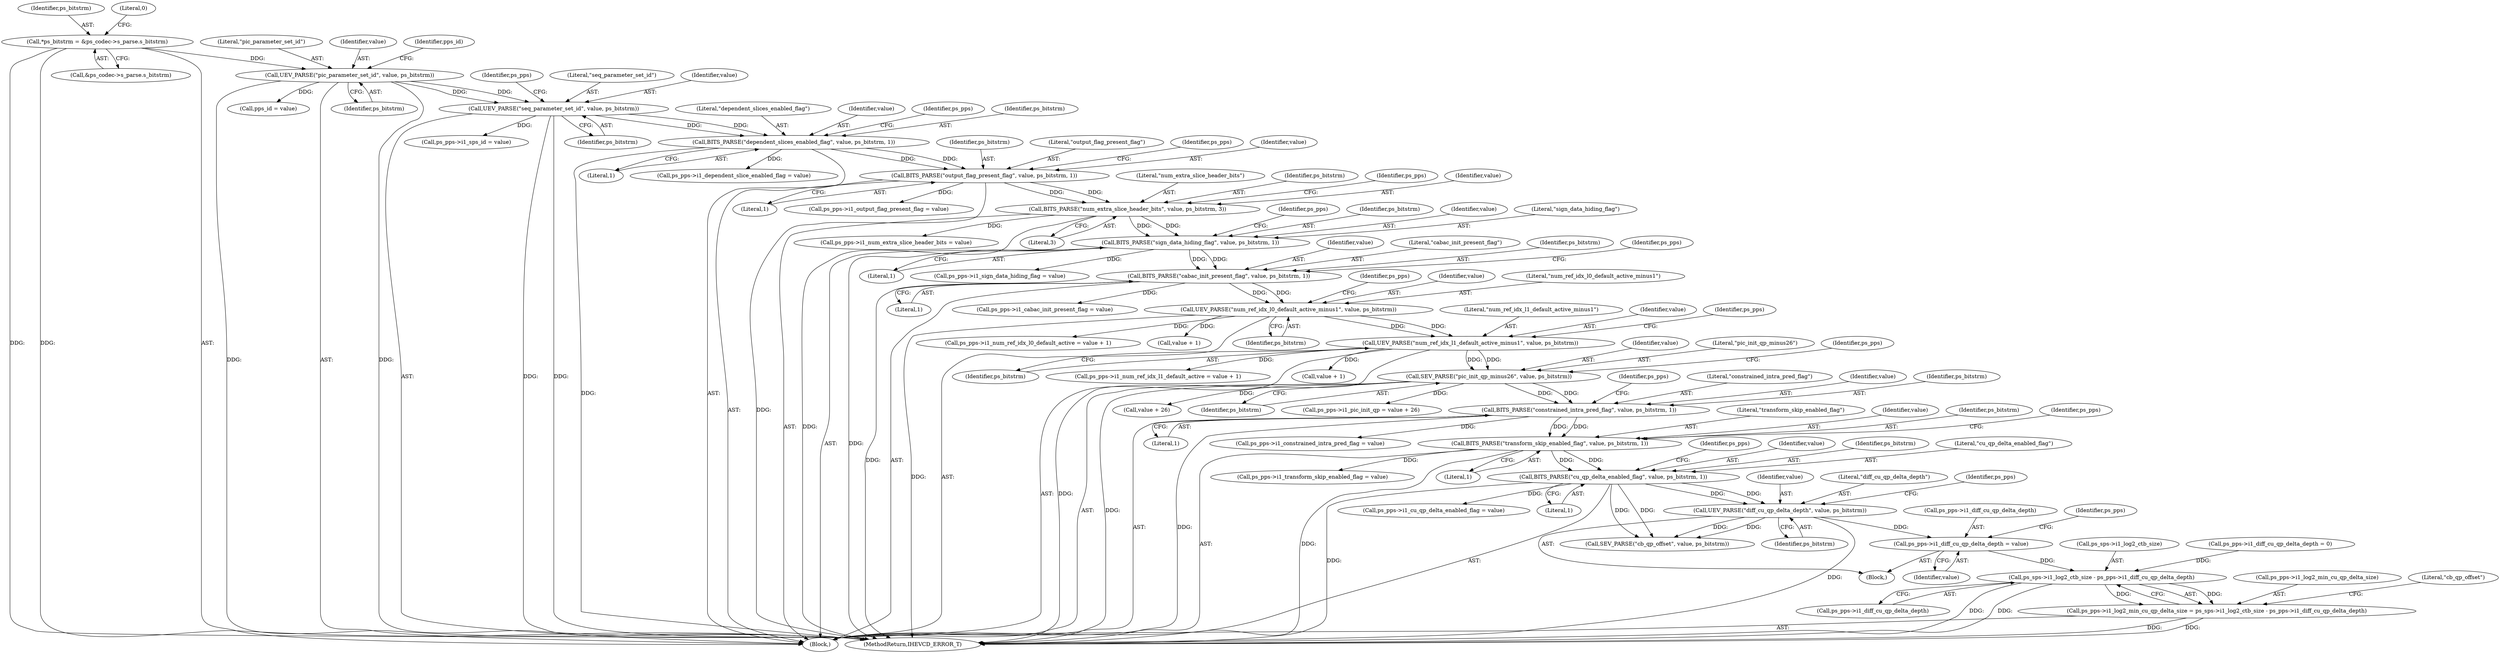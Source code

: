 digraph "0_Android_ebaa71da6362c497310377df509651974401d258@pointer" {
"1000343" [label="(Call,ps_pps->i1_diff_cu_qp_delta_depth = value)"];
"1000339" [label="(Call,UEV_PARSE(\"diff_cu_qp_delta_depth\", value, ps_bitstrm))"];
"1000324" [label="(Call,BITS_PARSE(\"cu_qp_delta_enabled_flag\", value, ps_bitstrm, 1))"];
"1000314" [label="(Call,BITS_PARSE(\"transform_skip_enabled_flag\", value, ps_bitstrm, 1))"];
"1000304" [label="(Call,BITS_PARSE(\"constrained_intra_pred_flag\", value, ps_bitstrm, 1))"];
"1000293" [label="(Call,SEV_PARSE(\"pic_init_qp_minus26\", value, ps_bitstrm))"];
"1000282" [label="(Call,UEV_PARSE(\"num_ref_idx_l1_default_active_minus1\", value, ps_bitstrm))"];
"1000271" [label="(Call,UEV_PARSE(\"num_ref_idx_l0_default_active_minus1\", value, ps_bitstrm))"];
"1000261" [label="(Call,BITS_PARSE(\"cabac_init_present_flag\", value, ps_bitstrm, 1))"];
"1000251" [label="(Call,BITS_PARSE(\"sign_data_hiding_flag\", value, ps_bitstrm, 1))"];
"1000241" [label="(Call,BITS_PARSE(\"num_extra_slice_header_bits\", value, ps_bitstrm, 3))"];
"1000231" [label="(Call,BITS_PARSE(\"output_flag_present_flag\", value, ps_bitstrm, 1))"];
"1000221" [label="(Call,BITS_PARSE(\"dependent_slices_enabled_flag\", value, ps_bitstrm, 1))"];
"1000180" [label="(Call,UEV_PARSE(\"seq_parameter_set_id\", value, ps_bitstrm))"];
"1000138" [label="(Call,UEV_PARSE(\"pic_parameter_set_id\", value, ps_bitstrm))"];
"1000122" [label="(Call,*ps_bitstrm = &ps_codec->s_parse.s_bitstrm)"];
"1000359" [label="(Call,ps_sps->i1_log2_ctb_size - ps_pps->i1_diff_cu_qp_delta_depth)"];
"1000355" [label="(Call,ps_pps->i1_log2_min_cu_qp_delta_size = ps_sps->i1_log2_ctb_size - ps_pps->i1_diff_cu_qp_delta_depth)"];
"1000309" [label="(Call,ps_pps->i1_constrained_intra_pred_flag = value)"];
"1000360" [label="(Call,ps_sps->i1_log2_ctb_size)"];
"1000339" [label="(Call,UEV_PARSE(\"diff_cu_qp_delta_depth\", value, ps_bitstrm))"];
"1000242" [label="(Literal,\"num_extra_slice_header_bits\")"];
"1000311" [label="(Identifier,ps_pps)"];
"1000183" [label="(Identifier,ps_bitstrm)"];
"1000186" [label="(Identifier,ps_pps)"];
"1000285" [label="(Identifier,ps_bitstrm)"];
"1000265" [label="(Literal,1)"];
"1000258" [label="(Identifier,ps_pps)"];
"1000234" [label="(Identifier,ps_bitstrm)"];
"1000295" [label="(Identifier,value)"];
"1000271" [label="(Call,UEV_PARSE(\"num_ref_idx_l0_default_active_minus1\", value, ps_bitstrm))"];
"1000318" [label="(Literal,1)"];
"1000331" [label="(Identifier,ps_pps)"];
"1000181" [label="(Literal,\"seq_parameter_set_id\")"];
"1000294" [label="(Literal,\"pic_init_qp_minus26\")"];
"1000343" [label="(Call,ps_pps->i1_diff_cu_qp_delta_depth = value)"];
"1000255" [label="(Literal,1)"];
"1000263" [label="(Identifier,value)"];
"1000225" [label="(Literal,1)"];
"1000254" [label="(Identifier,ps_bitstrm)"];
"1000341" [label="(Identifier,value)"];
"1000251" [label="(Call,BITS_PARSE(\"sign_data_hiding_flag\", value, ps_bitstrm, 1))"];
"1000279" [label="(Call,value + 1)"];
"1000139" [label="(Literal,\"pic_parameter_set_id\")"];
"1000347" [label="(Identifier,value)"];
"1000256" [label="(Call,ps_pps->i1_sign_data_hiding_flag = value)"];
"1000283" [label="(Literal,\"num_ref_idx_l1_default_active_minus1\")"];
"1000286" [label="(Call,ps_pps->i1_num_ref_idx_l1_default_active = value + 1)"];
"1000277" [label="(Identifier,ps_pps)"];
"1000326" [label="(Identifier,value)"];
"1000222" [label="(Literal,\"dependent_slices_enabled_flag\")"];
"1000315" [label="(Literal,\"transform_skip_enabled_flag\")"];
"1000296" [label="(Identifier,ps_bitstrm)"];
"1000284" [label="(Identifier,value)"];
"1000338" [label="(Block,)"];
"1000355" [label="(Call,ps_pps->i1_log2_min_cu_qp_delta_size = ps_sps->i1_log2_ctb_size - ps_pps->i1_diff_cu_qp_delta_depth)"];
"1000245" [label="(Literal,3)"];
"1000305" [label="(Literal,\"constrained_intra_pred_flag\")"];
"1000226" [label="(Call,ps_pps->i1_dependent_slice_enabled_flag = value)"];
"1000273" [label="(Identifier,value)"];
"1000261" [label="(Call,BITS_PARSE(\"cabac_init_present_flag\", value, ps_bitstrm, 1))"];
"1000297" [label="(Call,ps_pps->i1_pic_init_qp = value + 26)"];
"1000253" [label="(Identifier,value)"];
"1000359" [label="(Call,ps_sps->i1_log2_ctb_size - ps_pps->i1_diff_cu_qp_delta_depth)"];
"1000138" [label="(Call,UEV_PARSE(\"pic_parameter_set_id\", value, ps_bitstrm))"];
"1000252" [label="(Literal,\"sign_data_hiding_flag\")"];
"1000223" [label="(Identifier,value)"];
"1000363" [label="(Call,ps_pps->i1_diff_cu_qp_delta_depth)"];
"1000110" [label="(Block,)"];
"1000316" [label="(Identifier,value)"];
"1000262" [label="(Literal,\"cabac_init_present_flag\")"];
"1000182" [label="(Identifier,value)"];
"1000290" [label="(Call,value + 1)"];
"1000123" [label="(Identifier,ps_bitstrm)"];
"1000327" [label="(Identifier,ps_bitstrm)"];
"1000344" [label="(Call,ps_pps->i1_diff_cu_qp_delta_depth)"];
"1000241" [label="(Call,BITS_PARSE(\"num_extra_slice_header_bits\", value, ps_bitstrm, 3))"];
"1000140" [label="(Identifier,value)"];
"1000232" [label="(Literal,\"output_flag_present_flag\")"];
"1000235" [label="(Literal,1)"];
"1000340" [label="(Literal,\"diff_cu_qp_delta_depth\")"];
"1000350" [label="(Call,ps_pps->i1_diff_cu_qp_delta_depth = 0)"];
"1000236" [label="(Call,ps_pps->i1_output_flag_present_flag = value)"];
"1000221" [label="(Call,BITS_PARSE(\"dependent_slices_enabled_flag\", value, ps_bitstrm, 1))"];
"1000342" [label="(Identifier,ps_bitstrm)"];
"1000282" [label="(Call,UEV_PARSE(\"num_ref_idx_l1_default_active_minus1\", value, ps_bitstrm))"];
"1000319" [label="(Call,ps_pps->i1_transform_skip_enabled_flag = value)"];
"1000356" [label="(Call,ps_pps->i1_log2_min_cu_qp_delta_size)"];
"1000122" [label="(Call,*ps_bitstrm = &ps_codec->s_parse.s_bitstrm)"];
"1000124" [label="(Call,&ps_codec->s_parse.s_bitstrm)"];
"1000143" [label="(Identifier,pps_id)"];
"1000293" [label="(Call,SEV_PARSE(\"pic_init_qp_minus26\", value, ps_bitstrm))"];
"1000357" [label="(Identifier,ps_pps)"];
"1000184" [label="(Call,ps_pps->i1_sps_id = value)"];
"1000314" [label="(Call,BITS_PARSE(\"transform_skip_enabled_flag\", value, ps_bitstrm, 1))"];
"1000324" [label="(Call,BITS_PARSE(\"cu_qp_delta_enabled_flag\", value, ps_bitstrm, 1))"];
"1000308" [label="(Literal,1)"];
"1000274" [label="(Identifier,ps_bitstrm)"];
"1000238" [label="(Identifier,ps_pps)"];
"1000246" [label="(Call,ps_pps->i1_num_extra_slice_header_bits = value)"];
"1000272" [label="(Literal,\"num_ref_idx_l0_default_active_minus1\")"];
"1000264" [label="(Identifier,ps_bitstrm)"];
"1000141" [label="(Identifier,ps_bitstrm)"];
"1000366" [label="(Call,SEV_PARSE(\"cb_qp_offset\", value, ps_bitstrm))"];
"1000266" [label="(Call,ps_pps->i1_cabac_init_present_flag = value)"];
"1000228" [label="(Identifier,ps_pps)"];
"1000268" [label="(Identifier,ps_pps)"];
"1001009" [label="(MethodReturn,IHEVCD_ERROR_T)"];
"1000142" [label="(Call,pps_id = value)"];
"1000317" [label="(Identifier,ps_bitstrm)"];
"1000224" [label="(Identifier,ps_bitstrm)"];
"1000329" [label="(Call,ps_pps->i1_cu_qp_delta_enabled_flag = value)"];
"1000233" [label="(Identifier,value)"];
"1000304" [label="(Call,BITS_PARSE(\"constrained_intra_pred_flag\", value, ps_bitstrm, 1))"];
"1000244" [label="(Identifier,ps_bitstrm)"];
"1000306" [label="(Identifier,value)"];
"1000248" [label="(Identifier,ps_pps)"];
"1000288" [label="(Identifier,ps_pps)"];
"1000275" [label="(Call,ps_pps->i1_num_ref_idx_l0_default_active = value + 1)"];
"1000299" [label="(Identifier,ps_pps)"];
"1000243" [label="(Identifier,value)"];
"1000325" [label="(Literal,\"cu_qp_delta_enabled_flag\")"];
"1000180" [label="(Call,UEV_PARSE(\"seq_parameter_set_id\", value, ps_bitstrm))"];
"1000321" [label="(Identifier,ps_pps)"];
"1000132" [label="(Literal,0)"];
"1000307" [label="(Identifier,ps_bitstrm)"];
"1000328" [label="(Literal,1)"];
"1000367" [label="(Literal,\"cb_qp_offset\")"];
"1000301" [label="(Call,value + 26)"];
"1000231" [label="(Call,BITS_PARSE(\"output_flag_present_flag\", value, ps_bitstrm, 1))"];
"1000345" [label="(Identifier,ps_pps)"];
"1000343" -> "1000338"  [label="AST: "];
"1000343" -> "1000347"  [label="CFG: "];
"1000344" -> "1000343"  [label="AST: "];
"1000347" -> "1000343"  [label="AST: "];
"1000357" -> "1000343"  [label="CFG: "];
"1000339" -> "1000343"  [label="DDG: "];
"1000343" -> "1000359"  [label="DDG: "];
"1000339" -> "1000338"  [label="AST: "];
"1000339" -> "1000342"  [label="CFG: "];
"1000340" -> "1000339"  [label="AST: "];
"1000341" -> "1000339"  [label="AST: "];
"1000342" -> "1000339"  [label="AST: "];
"1000345" -> "1000339"  [label="CFG: "];
"1000339" -> "1001009"  [label="DDG: "];
"1000324" -> "1000339"  [label="DDG: "];
"1000324" -> "1000339"  [label="DDG: "];
"1000339" -> "1000366"  [label="DDG: "];
"1000339" -> "1000366"  [label="DDG: "];
"1000324" -> "1000110"  [label="AST: "];
"1000324" -> "1000328"  [label="CFG: "];
"1000325" -> "1000324"  [label="AST: "];
"1000326" -> "1000324"  [label="AST: "];
"1000327" -> "1000324"  [label="AST: "];
"1000328" -> "1000324"  [label="AST: "];
"1000331" -> "1000324"  [label="CFG: "];
"1000324" -> "1001009"  [label="DDG: "];
"1000314" -> "1000324"  [label="DDG: "];
"1000314" -> "1000324"  [label="DDG: "];
"1000324" -> "1000329"  [label="DDG: "];
"1000324" -> "1000366"  [label="DDG: "];
"1000324" -> "1000366"  [label="DDG: "];
"1000314" -> "1000110"  [label="AST: "];
"1000314" -> "1000318"  [label="CFG: "];
"1000315" -> "1000314"  [label="AST: "];
"1000316" -> "1000314"  [label="AST: "];
"1000317" -> "1000314"  [label="AST: "];
"1000318" -> "1000314"  [label="AST: "];
"1000321" -> "1000314"  [label="CFG: "];
"1000314" -> "1001009"  [label="DDG: "];
"1000304" -> "1000314"  [label="DDG: "];
"1000304" -> "1000314"  [label="DDG: "];
"1000314" -> "1000319"  [label="DDG: "];
"1000304" -> "1000110"  [label="AST: "];
"1000304" -> "1000308"  [label="CFG: "];
"1000305" -> "1000304"  [label="AST: "];
"1000306" -> "1000304"  [label="AST: "];
"1000307" -> "1000304"  [label="AST: "];
"1000308" -> "1000304"  [label="AST: "];
"1000311" -> "1000304"  [label="CFG: "];
"1000304" -> "1001009"  [label="DDG: "];
"1000293" -> "1000304"  [label="DDG: "];
"1000293" -> "1000304"  [label="DDG: "];
"1000304" -> "1000309"  [label="DDG: "];
"1000293" -> "1000110"  [label="AST: "];
"1000293" -> "1000296"  [label="CFG: "];
"1000294" -> "1000293"  [label="AST: "];
"1000295" -> "1000293"  [label="AST: "];
"1000296" -> "1000293"  [label="AST: "];
"1000299" -> "1000293"  [label="CFG: "];
"1000293" -> "1001009"  [label="DDG: "];
"1000282" -> "1000293"  [label="DDG: "];
"1000282" -> "1000293"  [label="DDG: "];
"1000293" -> "1000297"  [label="DDG: "];
"1000293" -> "1000301"  [label="DDG: "];
"1000282" -> "1000110"  [label="AST: "];
"1000282" -> "1000285"  [label="CFG: "];
"1000283" -> "1000282"  [label="AST: "];
"1000284" -> "1000282"  [label="AST: "];
"1000285" -> "1000282"  [label="AST: "];
"1000288" -> "1000282"  [label="CFG: "];
"1000282" -> "1001009"  [label="DDG: "];
"1000271" -> "1000282"  [label="DDG: "];
"1000271" -> "1000282"  [label="DDG: "];
"1000282" -> "1000286"  [label="DDG: "];
"1000282" -> "1000290"  [label="DDG: "];
"1000271" -> "1000110"  [label="AST: "];
"1000271" -> "1000274"  [label="CFG: "];
"1000272" -> "1000271"  [label="AST: "];
"1000273" -> "1000271"  [label="AST: "];
"1000274" -> "1000271"  [label="AST: "];
"1000277" -> "1000271"  [label="CFG: "];
"1000271" -> "1001009"  [label="DDG: "];
"1000261" -> "1000271"  [label="DDG: "];
"1000261" -> "1000271"  [label="DDG: "];
"1000271" -> "1000275"  [label="DDG: "];
"1000271" -> "1000279"  [label="DDG: "];
"1000261" -> "1000110"  [label="AST: "];
"1000261" -> "1000265"  [label="CFG: "];
"1000262" -> "1000261"  [label="AST: "];
"1000263" -> "1000261"  [label="AST: "];
"1000264" -> "1000261"  [label="AST: "];
"1000265" -> "1000261"  [label="AST: "];
"1000268" -> "1000261"  [label="CFG: "];
"1000261" -> "1001009"  [label="DDG: "];
"1000251" -> "1000261"  [label="DDG: "];
"1000251" -> "1000261"  [label="DDG: "];
"1000261" -> "1000266"  [label="DDG: "];
"1000251" -> "1000110"  [label="AST: "];
"1000251" -> "1000255"  [label="CFG: "];
"1000252" -> "1000251"  [label="AST: "];
"1000253" -> "1000251"  [label="AST: "];
"1000254" -> "1000251"  [label="AST: "];
"1000255" -> "1000251"  [label="AST: "];
"1000258" -> "1000251"  [label="CFG: "];
"1000251" -> "1001009"  [label="DDG: "];
"1000241" -> "1000251"  [label="DDG: "];
"1000241" -> "1000251"  [label="DDG: "];
"1000251" -> "1000256"  [label="DDG: "];
"1000241" -> "1000110"  [label="AST: "];
"1000241" -> "1000245"  [label="CFG: "];
"1000242" -> "1000241"  [label="AST: "];
"1000243" -> "1000241"  [label="AST: "];
"1000244" -> "1000241"  [label="AST: "];
"1000245" -> "1000241"  [label="AST: "];
"1000248" -> "1000241"  [label="CFG: "];
"1000241" -> "1001009"  [label="DDG: "];
"1000231" -> "1000241"  [label="DDG: "];
"1000231" -> "1000241"  [label="DDG: "];
"1000241" -> "1000246"  [label="DDG: "];
"1000231" -> "1000110"  [label="AST: "];
"1000231" -> "1000235"  [label="CFG: "];
"1000232" -> "1000231"  [label="AST: "];
"1000233" -> "1000231"  [label="AST: "];
"1000234" -> "1000231"  [label="AST: "];
"1000235" -> "1000231"  [label="AST: "];
"1000238" -> "1000231"  [label="CFG: "];
"1000231" -> "1001009"  [label="DDG: "];
"1000221" -> "1000231"  [label="DDG: "];
"1000221" -> "1000231"  [label="DDG: "];
"1000231" -> "1000236"  [label="DDG: "];
"1000221" -> "1000110"  [label="AST: "];
"1000221" -> "1000225"  [label="CFG: "];
"1000222" -> "1000221"  [label="AST: "];
"1000223" -> "1000221"  [label="AST: "];
"1000224" -> "1000221"  [label="AST: "];
"1000225" -> "1000221"  [label="AST: "];
"1000228" -> "1000221"  [label="CFG: "];
"1000221" -> "1001009"  [label="DDG: "];
"1000180" -> "1000221"  [label="DDG: "];
"1000180" -> "1000221"  [label="DDG: "];
"1000221" -> "1000226"  [label="DDG: "];
"1000180" -> "1000110"  [label="AST: "];
"1000180" -> "1000183"  [label="CFG: "];
"1000181" -> "1000180"  [label="AST: "];
"1000182" -> "1000180"  [label="AST: "];
"1000183" -> "1000180"  [label="AST: "];
"1000186" -> "1000180"  [label="CFG: "];
"1000180" -> "1001009"  [label="DDG: "];
"1000180" -> "1001009"  [label="DDG: "];
"1000138" -> "1000180"  [label="DDG: "];
"1000138" -> "1000180"  [label="DDG: "];
"1000180" -> "1000184"  [label="DDG: "];
"1000138" -> "1000110"  [label="AST: "];
"1000138" -> "1000141"  [label="CFG: "];
"1000139" -> "1000138"  [label="AST: "];
"1000140" -> "1000138"  [label="AST: "];
"1000141" -> "1000138"  [label="AST: "];
"1000143" -> "1000138"  [label="CFG: "];
"1000138" -> "1001009"  [label="DDG: "];
"1000138" -> "1001009"  [label="DDG: "];
"1000122" -> "1000138"  [label="DDG: "];
"1000138" -> "1000142"  [label="DDG: "];
"1000122" -> "1000110"  [label="AST: "];
"1000122" -> "1000124"  [label="CFG: "];
"1000123" -> "1000122"  [label="AST: "];
"1000124" -> "1000122"  [label="AST: "];
"1000132" -> "1000122"  [label="CFG: "];
"1000122" -> "1001009"  [label="DDG: "];
"1000122" -> "1001009"  [label="DDG: "];
"1000359" -> "1000355"  [label="AST: "];
"1000359" -> "1000363"  [label="CFG: "];
"1000360" -> "1000359"  [label="AST: "];
"1000363" -> "1000359"  [label="AST: "];
"1000355" -> "1000359"  [label="CFG: "];
"1000359" -> "1001009"  [label="DDG: "];
"1000359" -> "1001009"  [label="DDG: "];
"1000359" -> "1000355"  [label="DDG: "];
"1000359" -> "1000355"  [label="DDG: "];
"1000350" -> "1000359"  [label="DDG: "];
"1000355" -> "1000110"  [label="AST: "];
"1000356" -> "1000355"  [label="AST: "];
"1000367" -> "1000355"  [label="CFG: "];
"1000355" -> "1001009"  [label="DDG: "];
"1000355" -> "1001009"  [label="DDG: "];
}
